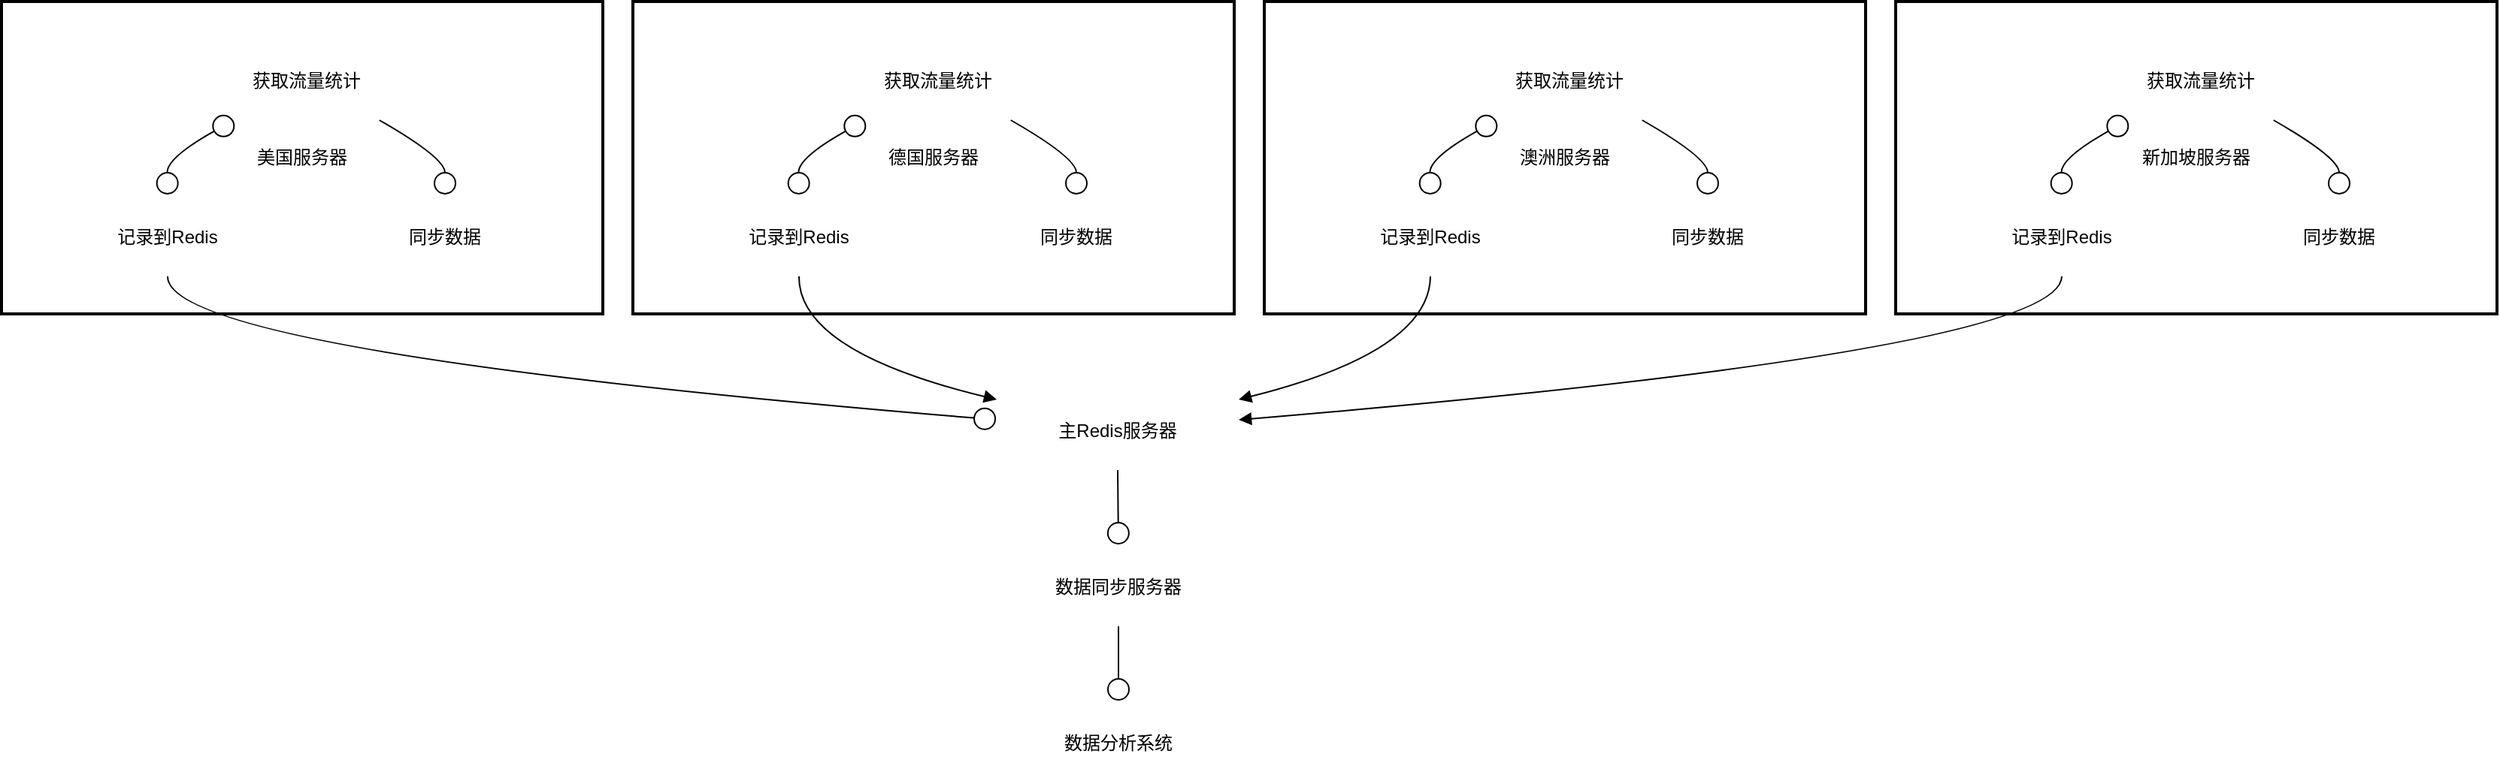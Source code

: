 <mxfile version="26.0.3">
  <diagram name="第 1 页" id="CzWibHVvIaoQvVzCCbZx">
    <mxGraphModel>
      <root>
        <mxCell id="0" />
        <mxCell id="1" parent="0" />
        <mxCell id="2" value="新加坡服务器" style="whiteSpace=wrap;strokeWidth=2;" vertex="1" parent="1">
          <mxGeometry x="1268" y="8" width="400" height="208" as="geometry" />
        </mxCell>
        <mxCell id="3" value="澳洲服务器" style="whiteSpace=wrap;strokeWidth=2;" vertex="1" parent="1">
          <mxGeometry x="848" y="8" width="400" height="208" as="geometry" />
        </mxCell>
        <mxCell id="4" value="德国服务器" style="whiteSpace=wrap;strokeWidth=2;" vertex="1" parent="1">
          <mxGeometry x="428" y="8" width="400" height="208" as="geometry" />
        </mxCell>
        <mxCell id="5" value="美国服务器" style="whiteSpace=wrap;strokeWidth=2;" vertex="1" parent="1">
          <mxGeometry x="8" y="8" width="400" height="208" as="geometry" />
        </mxCell>
        <mxCell id="6" value="获取流量统计" style="fillColor=none;strokeColor=none;" vertex="1" parent="1">
          <mxGeometry x="133" y="33" width="156" height="54" as="geometry" />
        </mxCell>
        <mxCell id="7" value="记录到Redis" style="fillColor=none;strokeColor=none;" vertex="1" parent="1">
          <mxGeometry x="46" y="137" width="145" height="54" as="geometry" />
        </mxCell>
        <mxCell id="8" value="同步数据" style="fillColor=none;strokeColor=none;" vertex="1" parent="1">
          <mxGeometry x="241" y="137" width="124" height="54" as="geometry" />
        </mxCell>
        <mxCell id="9" value="获取流量统计" style="fillColor=none;strokeColor=none;" vertex="1" parent="1">
          <mxGeometry x="553" y="33" width="156" height="54" as="geometry" />
        </mxCell>
        <mxCell id="10" value="记录到Redis" style="fillColor=none;strokeColor=none;" vertex="1" parent="1">
          <mxGeometry x="466" y="137" width="145" height="54" as="geometry" />
        </mxCell>
        <mxCell id="11" value="同步数据" style="fillColor=none;strokeColor=none;" vertex="1" parent="1">
          <mxGeometry x="661" y="137" width="124" height="54" as="geometry" />
        </mxCell>
        <mxCell id="12" value="获取流量统计" style="fillColor=none;strokeColor=none;" vertex="1" parent="1">
          <mxGeometry x="973" y="33" width="156" height="54" as="geometry" />
        </mxCell>
        <mxCell id="13" value="记录到Redis" style="fillColor=none;strokeColor=none;" vertex="1" parent="1">
          <mxGeometry x="886" y="137" width="145" height="54" as="geometry" />
        </mxCell>
        <mxCell id="14" value="同步数据" style="fillColor=none;strokeColor=none;" vertex="1" parent="1">
          <mxGeometry x="1081" y="137" width="124" height="54" as="geometry" />
        </mxCell>
        <mxCell id="15" value="获取流量统计" style="fillColor=none;strokeColor=none;" vertex="1" parent="1">
          <mxGeometry x="1393" y="33" width="156" height="54" as="geometry" />
        </mxCell>
        <mxCell id="16" value="记录到Redis" style="fillColor=none;strokeColor=none;" vertex="1" parent="1">
          <mxGeometry x="1306" y="137" width="145" height="54" as="geometry" />
        </mxCell>
        <mxCell id="17" value="同步数据" style="fillColor=none;strokeColor=none;" vertex="1" parent="1">
          <mxGeometry x="1501" y="137" width="124" height="54" as="geometry" />
        </mxCell>
        <mxCell id="18" value="主Redis服务器" style="fillColor=none;strokeColor=none;" vertex="1" parent="1">
          <mxGeometry x="670" y="266" width="161" height="54" as="geometry" />
        </mxCell>
        <mxCell id="19" value="数据同步服务器" style="fillColor=none;strokeColor=none;" vertex="1" parent="1">
          <mxGeometry x="665" y="370" width="172" height="54" as="geometry" />
        </mxCell>
        <mxCell id="20" value="数据分析系统" style="fillColor=none;strokeColor=none;" vertex="1" parent="1">
          <mxGeometry x="673" y="474" width="156" height="54" as="geometry" />
        </mxCell>
        <mxCell id="21" value="" style="curved=1;startArrow=circle;startFill=0;endArrow=circle;endFill=0;exitX=0.19;exitY=1;entryX=0.5;entryY=0;" edge="1" parent="1" source="6" target="7">
          <mxGeometry relative="1" as="geometry">
            <Array as="points">
              <mxPoint x="118" y="112" />
            </Array>
          </mxGeometry>
        </mxCell>
        <mxCell id="22" value="" style="curved=1;startArrow=none;endArrow=circle;endFill=0;exitX=0.81;exitY=1;entryX=0.5;entryY=0;" edge="1" parent="1" source="6" target="8">
          <mxGeometry relative="1" as="geometry">
            <Array as="points">
              <mxPoint x="303" y="112" />
            </Array>
          </mxGeometry>
        </mxCell>
        <mxCell id="23" value="" style="curved=1;startArrow=circle;startFill=0;endArrow=circle;endFill=0;exitX=0.19;exitY=1;entryX=0.5;entryY=0;" edge="1" parent="1" source="9" target="10">
          <mxGeometry relative="1" as="geometry">
            <Array as="points">
              <mxPoint x="538" y="112" />
            </Array>
          </mxGeometry>
        </mxCell>
        <mxCell id="24" value="" style="curved=1;startArrow=none;endArrow=circle;endFill=0;exitX=0.81;exitY=1;entryX=0.5;entryY=0;" edge="1" parent="1" source="9" target="11">
          <mxGeometry relative="1" as="geometry">
            <Array as="points">
              <mxPoint x="723" y="112" />
            </Array>
          </mxGeometry>
        </mxCell>
        <mxCell id="25" value="" style="curved=1;startArrow=circle;startFill=0;endArrow=circle;endFill=0;exitX=0.19;exitY=1;entryX=0.5;entryY=0;" edge="1" parent="1" source="12" target="13">
          <mxGeometry relative="1" as="geometry">
            <Array as="points">
              <mxPoint x="958" y="112" />
            </Array>
          </mxGeometry>
        </mxCell>
        <mxCell id="26" value="" style="curved=1;startArrow=none;endArrow=circle;endFill=0;exitX=0.81;exitY=1;entryX=0.5;entryY=0;" edge="1" parent="1" source="12" target="14">
          <mxGeometry relative="1" as="geometry">
            <Array as="points">
              <mxPoint x="1143" y="112" />
            </Array>
          </mxGeometry>
        </mxCell>
        <mxCell id="27" value="" style="curved=1;startArrow=circle;startFill=0;endArrow=circle;endFill=0;exitX=0.19;exitY=1;entryX=0.5;entryY=0;" edge="1" parent="1" source="15" target="16">
          <mxGeometry relative="1" as="geometry">
            <Array as="points">
              <mxPoint x="1378" y="112" />
            </Array>
          </mxGeometry>
        </mxCell>
        <mxCell id="28" value="" style="curved=1;startArrow=none;endArrow=circle;endFill=0;exitX=0.81;exitY=1;entryX=0.5;entryY=0;" edge="1" parent="1" source="15" target="17">
          <mxGeometry relative="1" as="geometry">
            <Array as="points">
              <mxPoint x="1563" y="112" />
            </Array>
          </mxGeometry>
        </mxCell>
        <mxCell id="29" value="" style="curved=1;startArrow=none;endArrow=circle;endFill=0;exitX=0.5;exitY=1;entryX=0;entryY=0.38;" edge="1" parent="1" source="7" target="18">
          <mxGeometry relative="1" as="geometry">
            <Array as="points">
              <mxPoint x="118" y="241" />
            </Array>
          </mxGeometry>
        </mxCell>
        <mxCell id="30" value="" style="curved=1;startArrow=none;endArrow=block;exitX=0.5;exitY=1;entryX=0;entryY=0.13;" edge="1" parent="1" source="10" target="18">
          <mxGeometry relative="1" as="geometry">
            <Array as="points">
              <mxPoint x="538" y="241" />
            </Array>
          </mxGeometry>
        </mxCell>
        <mxCell id="31" value="" style="curved=1;startArrow=none;endArrow=block;exitX=0.5;exitY=1;entryX=1;entryY=0.13;" edge="1" parent="1" source="13" target="18">
          <mxGeometry relative="1" as="geometry">
            <Array as="points">
              <mxPoint x="958" y="241" />
            </Array>
          </mxGeometry>
        </mxCell>
        <mxCell id="32" value="" style="curved=1;startArrow=none;endArrow=block;exitX=0.5;exitY=1;entryX=1;entryY=0.38;" edge="1" parent="1" source="16" target="18">
          <mxGeometry relative="1" as="geometry">
            <Array as="points">
              <mxPoint x="1378" y="241" />
            </Array>
          </mxGeometry>
        </mxCell>
        <mxCell id="33" value="" style="curved=1;startArrow=none;endArrow=circle;endFill=0;exitX=0.5;exitY=1;entryX=0.5;entryY=0;" edge="1" parent="1" source="18" target="19">
          <mxGeometry relative="1" as="geometry">
            <Array as="points" />
          </mxGeometry>
        </mxCell>
        <mxCell id="34" value="" style="curved=1;startArrow=none;endArrow=circle;endFill=0;exitX=0.5;exitY=1;entryX=0.5;entryY=0;" edge="1" parent="1" source="19" target="20">
          <mxGeometry relative="1" as="geometry">
            <Array as="points" />
          </mxGeometry>
        </mxCell>
      </root>
    </mxGraphModel>
  </diagram>
</mxfile>
